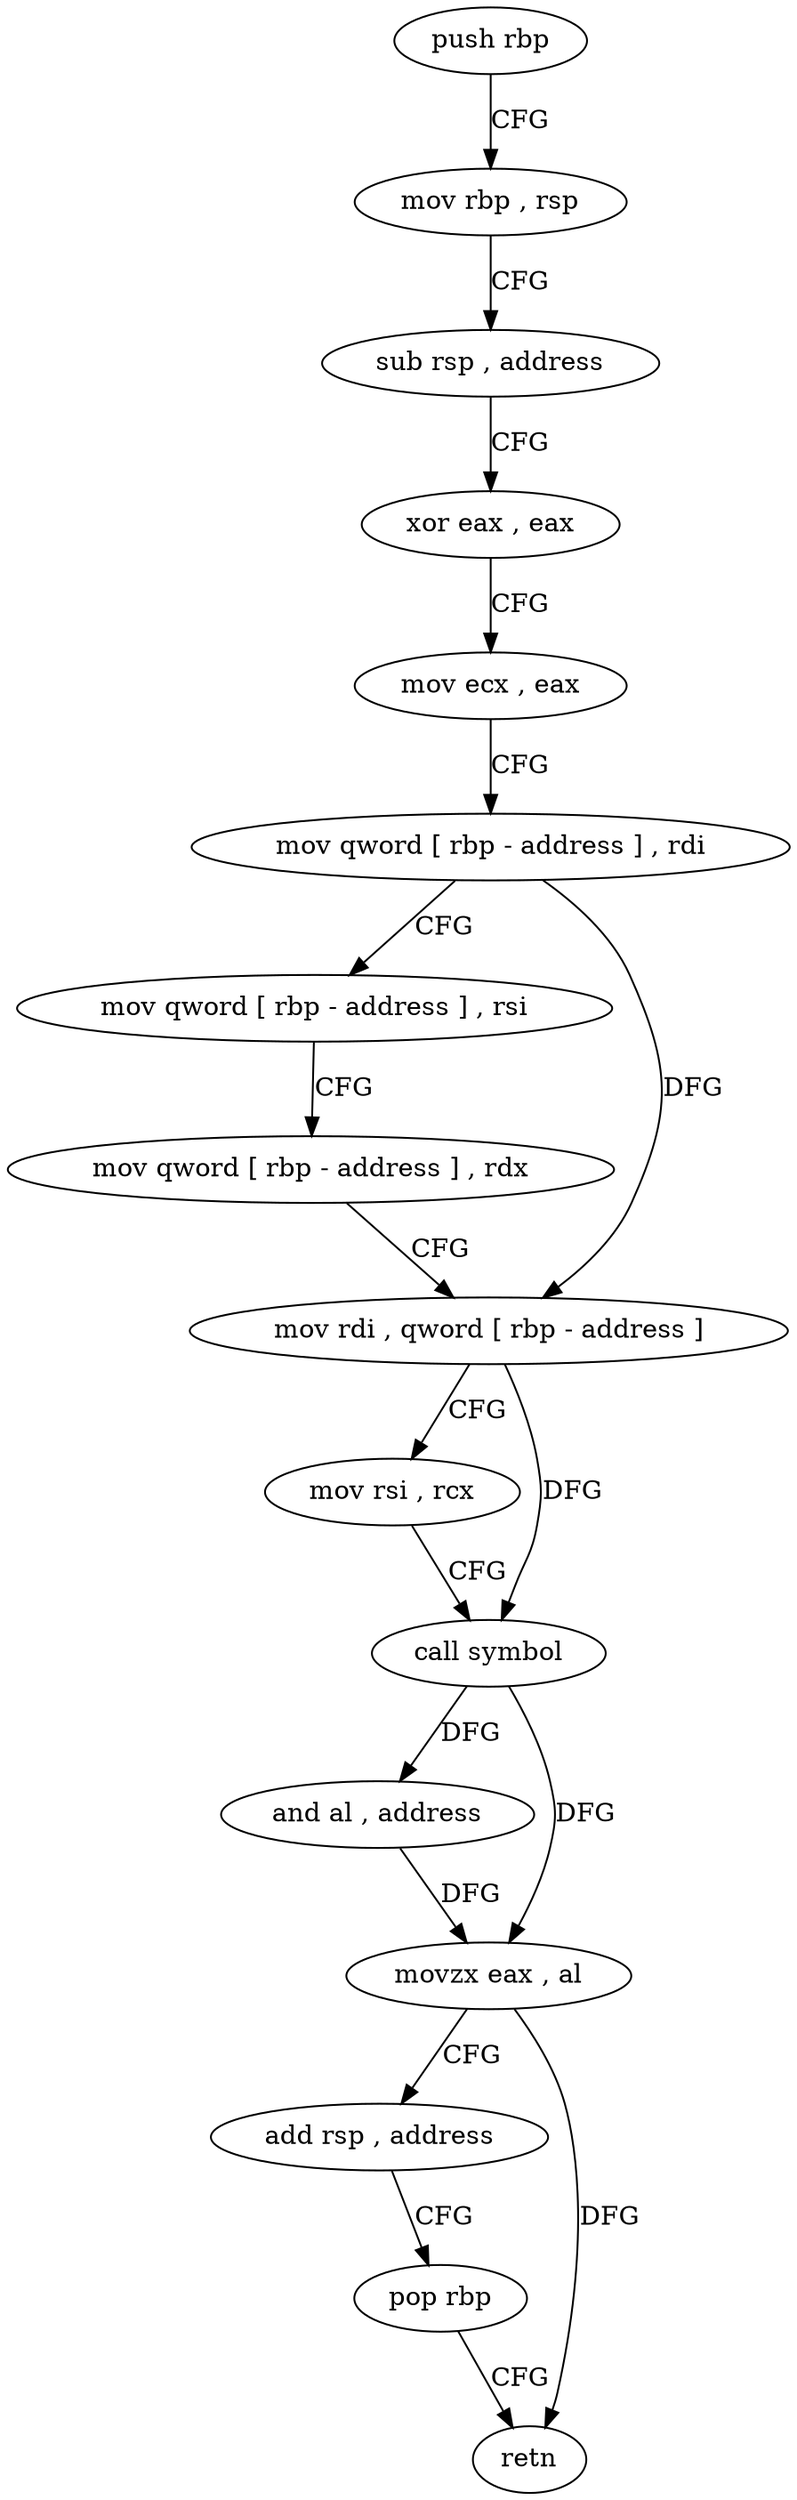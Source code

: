 digraph "func" {
"4274112" [label = "push rbp" ]
"4274113" [label = "mov rbp , rsp" ]
"4274116" [label = "sub rsp , address" ]
"4274120" [label = "xor eax , eax" ]
"4274122" [label = "mov ecx , eax" ]
"4274124" [label = "mov qword [ rbp - address ] , rdi" ]
"4274128" [label = "mov qword [ rbp - address ] , rsi" ]
"4274132" [label = "mov qword [ rbp - address ] , rdx" ]
"4274136" [label = "mov rdi , qword [ rbp - address ]" ]
"4274140" [label = "mov rsi , rcx" ]
"4274143" [label = "call symbol" ]
"4274148" [label = "and al , address" ]
"4274150" [label = "movzx eax , al" ]
"4274153" [label = "add rsp , address" ]
"4274157" [label = "pop rbp" ]
"4274158" [label = "retn" ]
"4274112" -> "4274113" [ label = "CFG" ]
"4274113" -> "4274116" [ label = "CFG" ]
"4274116" -> "4274120" [ label = "CFG" ]
"4274120" -> "4274122" [ label = "CFG" ]
"4274122" -> "4274124" [ label = "CFG" ]
"4274124" -> "4274128" [ label = "CFG" ]
"4274124" -> "4274136" [ label = "DFG" ]
"4274128" -> "4274132" [ label = "CFG" ]
"4274132" -> "4274136" [ label = "CFG" ]
"4274136" -> "4274140" [ label = "CFG" ]
"4274136" -> "4274143" [ label = "DFG" ]
"4274140" -> "4274143" [ label = "CFG" ]
"4274143" -> "4274148" [ label = "DFG" ]
"4274143" -> "4274150" [ label = "DFG" ]
"4274148" -> "4274150" [ label = "DFG" ]
"4274150" -> "4274153" [ label = "CFG" ]
"4274150" -> "4274158" [ label = "DFG" ]
"4274153" -> "4274157" [ label = "CFG" ]
"4274157" -> "4274158" [ label = "CFG" ]
}
